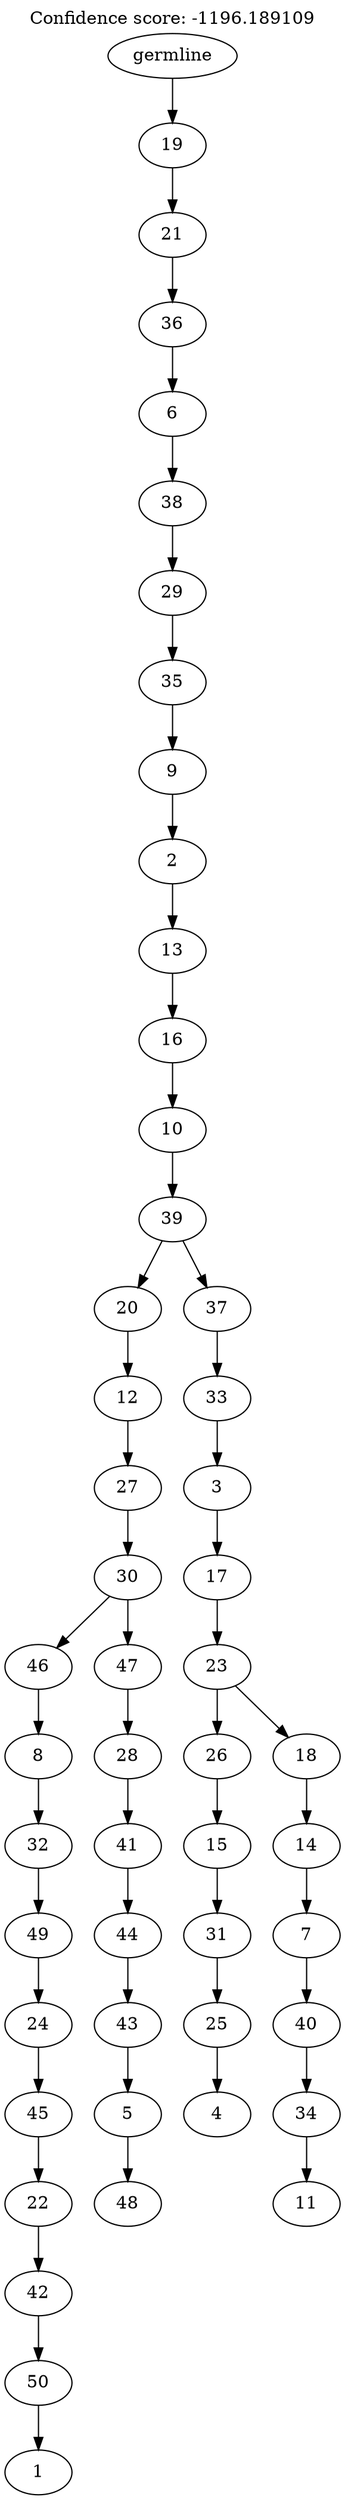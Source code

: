 digraph g {
	"49" -> "50";
	"50" [label="1"];
	"48" -> "49";
	"49" [label="50"];
	"47" -> "48";
	"48" [label="42"];
	"46" -> "47";
	"47" [label="22"];
	"45" -> "46";
	"46" [label="45"];
	"44" -> "45";
	"45" [label="24"];
	"43" -> "44";
	"44" [label="49"];
	"42" -> "43";
	"43" [label="32"];
	"41" -> "42";
	"42" [label="8"];
	"39" -> "40";
	"40" [label="48"];
	"38" -> "39";
	"39" [label="5"];
	"37" -> "38";
	"38" [label="43"];
	"36" -> "37";
	"37" [label="44"];
	"35" -> "36";
	"36" [label="41"];
	"34" -> "35";
	"35" [label="28"];
	"33" -> "34";
	"34" [label="47"];
	"33" -> "41";
	"41" [label="46"];
	"32" -> "33";
	"33" [label="30"];
	"31" -> "32";
	"32" [label="27"];
	"30" -> "31";
	"31" [label="12"];
	"28" -> "29";
	"29" [label="4"];
	"27" -> "28";
	"28" [label="25"];
	"26" -> "27";
	"27" [label="31"];
	"25" -> "26";
	"26" [label="15"];
	"23" -> "24";
	"24" [label="11"];
	"22" -> "23";
	"23" [label="34"];
	"21" -> "22";
	"22" [label="40"];
	"20" -> "21";
	"21" [label="7"];
	"19" -> "20";
	"20" [label="14"];
	"18" -> "19";
	"19" [label="18"];
	"18" -> "25";
	"25" [label="26"];
	"17" -> "18";
	"18" [label="23"];
	"16" -> "17";
	"17" [label="17"];
	"15" -> "16";
	"16" [label="3"];
	"14" -> "15";
	"15" [label="33"];
	"13" -> "14";
	"14" [label="37"];
	"13" -> "30";
	"30" [label="20"];
	"12" -> "13";
	"13" [label="39"];
	"11" -> "12";
	"12" [label="10"];
	"10" -> "11";
	"11" [label="16"];
	"9" -> "10";
	"10" [label="13"];
	"8" -> "9";
	"9" [label="2"];
	"7" -> "8";
	"8" [label="9"];
	"6" -> "7";
	"7" [label="35"];
	"5" -> "6";
	"6" [label="29"];
	"4" -> "5";
	"5" [label="38"];
	"3" -> "4";
	"4" [label="6"];
	"2" -> "3";
	"3" [label="36"];
	"1" -> "2";
	"2" [label="21"];
	"0" -> "1";
	"1" [label="19"];
	"0" [label="germline"];
	labelloc="t";
	label="Confidence score: -1196.189109";
}
